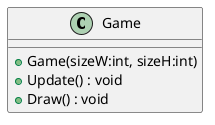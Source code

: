 @startuml
class Game {
    + Game(sizeW:int, sizeH:int)
    + Update() : void
    + Draw() : void
}
@enduml
